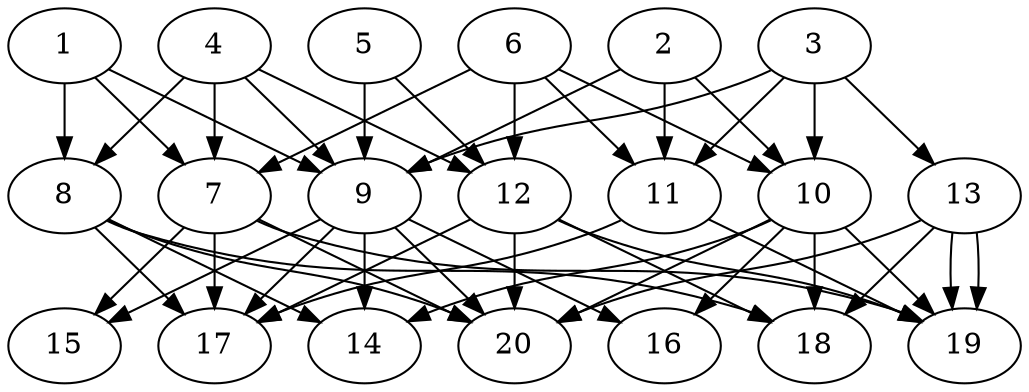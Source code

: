 // DAG automatically generated by daggen at Tue Jul 23 14:33:40 2019
// ./daggen --dot -n 20 --ccr 0.4 --fat 0.6 --regular 0.5 --density 0.8 --mindata 5242880 --maxdata 52428800 
digraph G {
  1 [size="122155520", alpha="0.12", expect_size="48862208"] 
  1 -> 7 [size ="48862208"]
  1 -> 8 [size ="48862208"]
  1 -> 9 [size ="48862208"]
  2 [size="115868160", alpha="0.10", expect_size="46347264"] 
  2 -> 9 [size ="46347264"]
  2 -> 10 [size ="46347264"]
  2 -> 11 [size ="46347264"]
  3 [size="16744960", alpha="0.03", expect_size="6697984"] 
  3 -> 9 [size ="6697984"]
  3 -> 10 [size ="6697984"]
  3 -> 11 [size ="6697984"]
  3 -> 13 [size ="6697984"]
  4 [size="111185920", alpha="0.16", expect_size="44474368"] 
  4 -> 7 [size ="44474368"]
  4 -> 8 [size ="44474368"]
  4 -> 9 [size ="44474368"]
  4 -> 12 [size ="44474368"]
  5 [size="59320320", alpha="0.13", expect_size="23728128"] 
  5 -> 9 [size ="23728128"]
  5 -> 12 [size ="23728128"]
  6 [size="55818240", alpha="0.16", expect_size="22327296"] 
  6 -> 7 [size ="22327296"]
  6 -> 10 [size ="22327296"]
  6 -> 11 [size ="22327296"]
  6 -> 12 [size ="22327296"]
  7 [size="74385920", alpha="0.15", expect_size="29754368"] 
  7 -> 15 [size ="29754368"]
  7 -> 17 [size ="29754368"]
  7 -> 19 [size ="29754368"]
  7 -> 20 [size ="29754368"]
  8 [size="122803200", alpha="0.08", expect_size="49121280"] 
  8 -> 14 [size ="49121280"]
  8 -> 17 [size ="49121280"]
  8 -> 18 [size ="49121280"]
  8 -> 20 [size ="49121280"]
  9 [size="109667840", alpha="0.10", expect_size="43867136"] 
  9 -> 14 [size ="43867136"]
  9 -> 15 [size ="43867136"]
  9 -> 16 [size ="43867136"]
  9 -> 17 [size ="43867136"]
  9 -> 20 [size ="43867136"]
  10 [size="65395200", alpha="0.04", expect_size="26158080"] 
  10 -> 14 [size ="26158080"]
  10 -> 16 [size ="26158080"]
  10 -> 18 [size ="26158080"]
  10 -> 19 [size ="26158080"]
  10 -> 20 [size ="26158080"]
  11 [size="59112960", alpha="0.17", expect_size="23645184"] 
  11 -> 17 [size ="23645184"]
  11 -> 19 [size ="23645184"]
  12 [size="128698880", alpha="0.16", expect_size="51479552"] 
  12 -> 17 [size ="51479552"]
  12 -> 18 [size ="51479552"]
  12 -> 19 [size ="51479552"]
  12 -> 20 [size ="51479552"]
  13 [size="68167680", alpha="0.19", expect_size="27267072"] 
  13 -> 18 [size ="27267072"]
  13 -> 19 [size ="27267072"]
  13 -> 19 [size ="27267072"]
  13 -> 20 [size ="27267072"]
  14 [size="87393280", alpha="0.17", expect_size="34957312"] 
  15 [size="66549760", alpha="0.14", expect_size="26619904"] 
  16 [size="25041920", alpha="0.05", expect_size="10016768"] 
  17 [size="116874240", alpha="0.03", expect_size="46749696"] 
  18 [size="85322240", alpha="0.07", expect_size="34128896"] 
  19 [size="14307840", alpha="0.18", expect_size="5723136"] 
  20 [size="73395200", alpha="0.20", expect_size="29358080"] 
}
